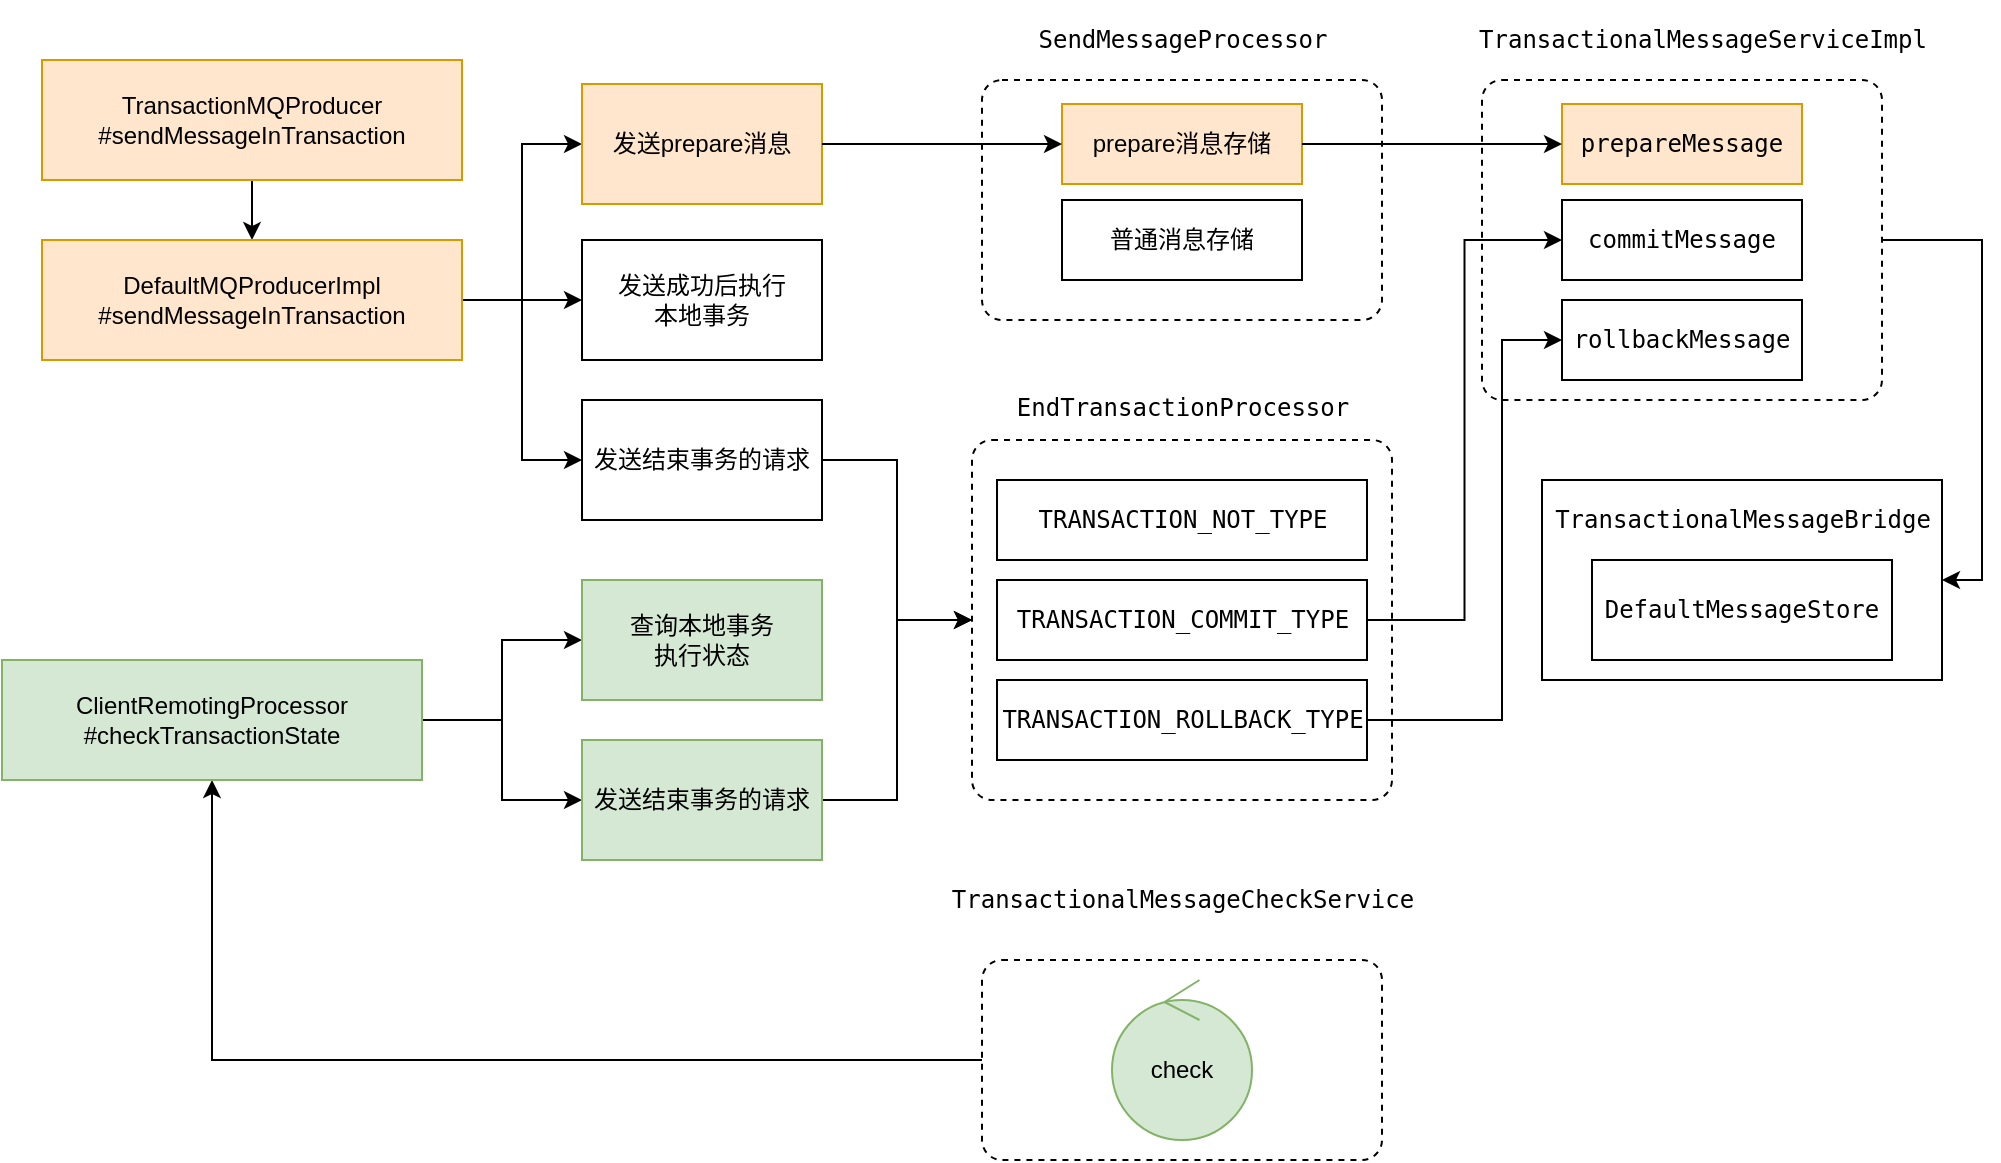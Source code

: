 <mxfile version="15.7.0" type="github">
  <diagram id="2E-LtHal8WjOzLzMyE7q" name="Page-1">
    <mxGraphModel dx="946" dy="536" grid="1" gridSize="10" guides="1" tooltips="1" connect="1" arrows="1" fold="1" page="1" pageScale="1" pageWidth="827" pageHeight="1169" math="0" shadow="0">
      <root>
        <mxCell id="0" />
        <mxCell id="1" parent="0" />
        <mxCell id="Fik6nefxO_mn1XnIjBR2-26" value="" style="rounded=0;whiteSpace=wrap;html=1;" vertex="1" parent="1">
          <mxGeometry x="860" y="310" width="200" height="100" as="geometry" />
        </mxCell>
        <mxCell id="Fik6nefxO_mn1XnIjBR2-21" value="" style="edgeStyle=orthogonalEdgeStyle;rounded=0;orthogonalLoop=1;jettySize=auto;html=1;" edge="1" parent="1" source="Fik6nefxO_mn1XnIjBR2-1" target="Fik6nefxO_mn1XnIjBR2-2">
          <mxGeometry relative="1" as="geometry" />
        </mxCell>
        <mxCell id="Fik6nefxO_mn1XnIjBR2-1" value="TransactionMQProducer&lt;br&gt;#sendMessageInTransaction" style="rounded=0;whiteSpace=wrap;html=1;fillColor=#ffe6cc;strokeColor=#d79b00;" vertex="1" parent="1">
          <mxGeometry x="110" y="100" width="210" height="60" as="geometry" />
        </mxCell>
        <mxCell id="Fik6nefxO_mn1XnIjBR2-33" style="edgeStyle=orthogonalEdgeStyle;rounded=0;orthogonalLoop=1;jettySize=auto;html=1;exitX=1;exitY=0.5;exitDx=0;exitDy=0;entryX=0;entryY=0.5;entryDx=0;entryDy=0;" edge="1" parent="1" source="Fik6nefxO_mn1XnIjBR2-2" target="Fik6nefxO_mn1XnIjBR2-3">
          <mxGeometry relative="1" as="geometry" />
        </mxCell>
        <mxCell id="Fik6nefxO_mn1XnIjBR2-34" style="edgeStyle=orthogonalEdgeStyle;rounded=0;orthogonalLoop=1;jettySize=auto;html=1;exitX=1;exitY=0.5;exitDx=0;exitDy=0;entryX=0;entryY=0.5;entryDx=0;entryDy=0;" edge="1" parent="1" source="Fik6nefxO_mn1XnIjBR2-2" target="Fik6nefxO_mn1XnIjBR2-4">
          <mxGeometry relative="1" as="geometry" />
        </mxCell>
        <mxCell id="Fik6nefxO_mn1XnIjBR2-35" style="edgeStyle=orthogonalEdgeStyle;rounded=0;orthogonalLoop=1;jettySize=auto;html=1;exitX=1;exitY=0.5;exitDx=0;exitDy=0;entryX=0;entryY=0.5;entryDx=0;entryDy=0;" edge="1" parent="1" source="Fik6nefxO_mn1XnIjBR2-2" target="Fik6nefxO_mn1XnIjBR2-5">
          <mxGeometry relative="1" as="geometry" />
        </mxCell>
        <mxCell id="Fik6nefxO_mn1XnIjBR2-2" value="DefaultMQProducerImpl&lt;br&gt;#sendMessageInTransaction" style="rounded=0;whiteSpace=wrap;html=1;fillColor=#ffe6cc;strokeColor=#d79b00;" vertex="1" parent="1">
          <mxGeometry x="110" y="190" width="210" height="60" as="geometry" />
        </mxCell>
        <mxCell id="Fik6nefxO_mn1XnIjBR2-3" value="发送prepare消息" style="rounded=0;whiteSpace=wrap;html=1;fillColor=#ffe6cc;strokeColor=#d79b00;" vertex="1" parent="1">
          <mxGeometry x="380" y="112" width="120" height="60" as="geometry" />
        </mxCell>
        <mxCell id="Fik6nefxO_mn1XnIjBR2-4" value="发送成功后执行&lt;br&gt;本地事务" style="rounded=0;whiteSpace=wrap;html=1;" vertex="1" parent="1">
          <mxGeometry x="380" y="190" width="120" height="60" as="geometry" />
        </mxCell>
        <mxCell id="Fik6nefxO_mn1XnIjBR2-39" style="edgeStyle=orthogonalEdgeStyle;rounded=0;orthogonalLoop=1;jettySize=auto;html=1;exitX=1;exitY=0.5;exitDx=0;exitDy=0;entryX=0;entryY=0.5;entryDx=0;entryDy=0;" edge="1" parent="1" source="Fik6nefxO_mn1XnIjBR2-5" target="Fik6nefxO_mn1XnIjBR2-15">
          <mxGeometry relative="1" as="geometry" />
        </mxCell>
        <mxCell id="Fik6nefxO_mn1XnIjBR2-5" value="发送结束事务的请求" style="rounded=0;whiteSpace=wrap;html=1;" vertex="1" parent="1">
          <mxGeometry x="380" y="270" width="120" height="60" as="geometry" />
        </mxCell>
        <mxCell id="Fik6nefxO_mn1XnIjBR2-6" value="" style="html=1;align=center;verticalAlign=top;rounded=1;absoluteArcSize=1;arcSize=20;dashed=1;" vertex="1" parent="1">
          <mxGeometry x="580" y="110" width="200" height="120" as="geometry" />
        </mxCell>
        <mxCell id="Fik6nefxO_mn1XnIjBR2-7" value="&lt;pre&gt;SendMessageProcessor&lt;/pre&gt;" style="text;html=1;align=center;verticalAlign=middle;resizable=0;points=[];autosize=1;strokeColor=none;fillColor=none;" vertex="1" parent="1">
          <mxGeometry x="600" y="70" width="160" height="40" as="geometry" />
        </mxCell>
        <mxCell id="Fik6nefxO_mn1XnIjBR2-8" value="prepare消息存储" style="rounded=0;whiteSpace=wrap;html=1;fillColor=#ffe6cc;strokeColor=#d79b00;" vertex="1" parent="1">
          <mxGeometry x="620" y="122" width="120" height="40" as="geometry" />
        </mxCell>
        <mxCell id="Fik6nefxO_mn1XnIjBR2-9" value="普通消息存储" style="rounded=0;whiteSpace=wrap;html=1;" vertex="1" parent="1">
          <mxGeometry x="620" y="170" width="120" height="40" as="geometry" />
        </mxCell>
        <mxCell id="Fik6nefxO_mn1XnIjBR2-10" value="&lt;pre&gt;TransactionalMessageServiceImpl&lt;/pre&gt;" style="text;html=1;align=center;verticalAlign=middle;resizable=0;points=[];autosize=1;strokeColor=none;fillColor=none;" vertex="1" parent="1">
          <mxGeometry x="820" y="70" width="240" height="40" as="geometry" />
        </mxCell>
        <mxCell id="Fik6nefxO_mn1XnIjBR2-32" style="edgeStyle=orthogonalEdgeStyle;rounded=0;orthogonalLoop=1;jettySize=auto;html=1;exitX=1;exitY=0.5;exitDx=0;exitDy=0;entryX=1;entryY=0.5;entryDx=0;entryDy=0;" edge="1" parent="1" source="Fik6nefxO_mn1XnIjBR2-11" target="Fik6nefxO_mn1XnIjBR2-26">
          <mxGeometry relative="1" as="geometry" />
        </mxCell>
        <mxCell id="Fik6nefxO_mn1XnIjBR2-11" value="" style="html=1;align=center;verticalAlign=top;rounded=1;absoluteArcSize=1;arcSize=20;dashed=1;" vertex="1" parent="1">
          <mxGeometry x="830" y="110" width="200" height="160" as="geometry" />
        </mxCell>
        <mxCell id="Fik6nefxO_mn1XnIjBR2-12" value="&lt;pre&gt;prepareMessage&lt;/pre&gt;" style="rounded=0;whiteSpace=wrap;html=1;fillColor=#ffe6cc;strokeColor=#d79b00;" vertex="1" parent="1">
          <mxGeometry x="870" y="122" width="120" height="40" as="geometry" />
        </mxCell>
        <mxCell id="Fik6nefxO_mn1XnIjBR2-13" value="&lt;pre&gt;commitMessage&lt;/pre&gt;" style="rounded=0;whiteSpace=wrap;html=1;" vertex="1" parent="1">
          <mxGeometry x="870" y="170" width="120" height="40" as="geometry" />
        </mxCell>
        <mxCell id="Fik6nefxO_mn1XnIjBR2-14" value="&lt;pre&gt;&lt;pre&gt;rollbackMessage&lt;/pre&gt;&lt;/pre&gt;" style="rounded=0;whiteSpace=wrap;html=1;" vertex="1" parent="1">
          <mxGeometry x="870" y="220" width="120" height="40" as="geometry" />
        </mxCell>
        <mxCell id="Fik6nefxO_mn1XnIjBR2-15" value="" style="html=1;align=center;verticalAlign=top;rounded=1;absoluteArcSize=1;arcSize=20;dashed=1;" vertex="1" parent="1">
          <mxGeometry x="575" y="290" width="210" height="180" as="geometry" />
        </mxCell>
        <mxCell id="Fik6nefxO_mn1XnIjBR2-16" value="&lt;pre&gt;&lt;pre&gt;EndTransactionProcessor&lt;/pre&gt;&lt;/pre&gt;" style="text;html=1;align=center;verticalAlign=middle;resizable=0;points=[];autosize=1;strokeColor=none;fillColor=none;" vertex="1" parent="1">
          <mxGeometry x="590" y="254" width="180" height="40" as="geometry" />
        </mxCell>
        <mxCell id="Fik6nefxO_mn1XnIjBR2-17" value="&lt;pre&gt;TRANSACTION_NOT_TYPE&lt;/pre&gt;" style="rounded=0;whiteSpace=wrap;html=1;" vertex="1" parent="1">
          <mxGeometry x="587.5" y="310" width="185" height="40" as="geometry" />
        </mxCell>
        <mxCell id="Fik6nefxO_mn1XnIjBR2-22" style="edgeStyle=orthogonalEdgeStyle;rounded=0;orthogonalLoop=1;jettySize=auto;html=1;exitX=1;exitY=0.5;exitDx=0;exitDy=0;entryX=0;entryY=0.5;entryDx=0;entryDy=0;" edge="1" parent="1" source="Fik6nefxO_mn1XnIjBR2-19" target="Fik6nefxO_mn1XnIjBR2-13">
          <mxGeometry relative="1" as="geometry" />
        </mxCell>
        <mxCell id="Fik6nefxO_mn1XnIjBR2-19" value="&lt;pre&gt;&lt;pre&gt;TRANSACTION_COMMIT_TYPE&lt;/pre&gt;&lt;/pre&gt;" style="rounded=0;whiteSpace=wrap;html=1;" vertex="1" parent="1">
          <mxGeometry x="587.5" y="360" width="185" height="40" as="geometry" />
        </mxCell>
        <mxCell id="Fik6nefxO_mn1XnIjBR2-23" style="edgeStyle=orthogonalEdgeStyle;rounded=0;orthogonalLoop=1;jettySize=auto;html=1;exitX=1;exitY=0.5;exitDx=0;exitDy=0;entryX=0;entryY=0.5;entryDx=0;entryDy=0;" edge="1" parent="1" source="Fik6nefxO_mn1XnIjBR2-20" target="Fik6nefxO_mn1XnIjBR2-14">
          <mxGeometry relative="1" as="geometry">
            <Array as="points">
              <mxPoint x="840" y="430" />
              <mxPoint x="840" y="240" />
            </Array>
          </mxGeometry>
        </mxCell>
        <mxCell id="Fik6nefxO_mn1XnIjBR2-20" value="&lt;pre&gt;&lt;pre&gt;&lt;pre&gt;TRANSACTION_ROLLBACK_TYPE&lt;/pre&gt;&lt;/pre&gt;&lt;/pre&gt;" style="rounded=0;whiteSpace=wrap;html=1;" vertex="1" parent="1">
          <mxGeometry x="587.5" y="410" width="185" height="40" as="geometry" />
        </mxCell>
        <mxCell id="Fik6nefxO_mn1XnIjBR2-24" value="&lt;pre&gt;DefaultMessageStore&lt;/pre&gt;" style="rounded=0;whiteSpace=wrap;html=1;" vertex="1" parent="1">
          <mxGeometry x="885" y="350" width="150" height="50" as="geometry" />
        </mxCell>
        <mxCell id="Fik6nefxO_mn1XnIjBR2-31" value="&lt;pre&gt;TransactionalMessageBridge&lt;/pre&gt;" style="text;html=1;align=center;verticalAlign=middle;resizable=0;points=[];autosize=1;strokeColor=none;fillColor=none;" vertex="1" parent="1">
          <mxGeometry x="860" y="310" width="200" height="40" as="geometry" />
        </mxCell>
        <mxCell id="Fik6nefxO_mn1XnIjBR2-36" style="edgeStyle=orthogonalEdgeStyle;rounded=0;orthogonalLoop=1;jettySize=auto;html=1;exitX=1;exitY=0.5;exitDx=0;exitDy=0;entryX=0;entryY=0.5;entryDx=0;entryDy=0;" edge="1" parent="1" source="Fik6nefxO_mn1XnIjBR2-3" target="Fik6nefxO_mn1XnIjBR2-8">
          <mxGeometry relative="1" as="geometry" />
        </mxCell>
        <mxCell id="Fik6nefxO_mn1XnIjBR2-38" style="edgeStyle=orthogonalEdgeStyle;rounded=0;orthogonalLoop=1;jettySize=auto;html=1;exitX=1;exitY=0.5;exitDx=0;exitDy=0;entryX=0;entryY=0.5;entryDx=0;entryDy=0;" edge="1" parent="1" source="Fik6nefxO_mn1XnIjBR2-8" target="Fik6nefxO_mn1XnIjBR2-12">
          <mxGeometry relative="1" as="geometry" />
        </mxCell>
        <mxCell id="Fik6nefxO_mn1XnIjBR2-49" style="edgeStyle=orthogonalEdgeStyle;rounded=0;orthogonalLoop=1;jettySize=auto;html=1;exitX=0;exitY=0.5;exitDx=0;exitDy=0;entryX=0.5;entryY=1;entryDx=0;entryDy=0;" edge="1" parent="1" source="Fik6nefxO_mn1XnIjBR2-41" target="Fik6nefxO_mn1XnIjBR2-46">
          <mxGeometry relative="1" as="geometry" />
        </mxCell>
        <mxCell id="Fik6nefxO_mn1XnIjBR2-41" value="" style="html=1;align=center;verticalAlign=top;rounded=1;absoluteArcSize=1;arcSize=20;dashed=1;" vertex="1" parent="1">
          <mxGeometry x="580" y="550" width="200" height="100" as="geometry" />
        </mxCell>
        <mxCell id="Fik6nefxO_mn1XnIjBR2-42" value="&lt;pre&gt;TransactionalMessageCheckService&lt;/pre&gt;" style="text;html=1;align=center;verticalAlign=middle;resizable=0;points=[];autosize=1;strokeColor=none;fillColor=none;" vertex="1" parent="1">
          <mxGeometry x="555" y="500" width="250" height="40" as="geometry" />
        </mxCell>
        <mxCell id="Fik6nefxO_mn1XnIjBR2-43" value="check" style="ellipse;shape=umlControl;whiteSpace=wrap;html=1;fillColor=#d5e8d4;strokeColor=#82b366;" vertex="1" parent="1">
          <mxGeometry x="645" y="560" width="70" height="80" as="geometry" />
        </mxCell>
        <mxCell id="Fik6nefxO_mn1XnIjBR2-51" style="edgeStyle=orthogonalEdgeStyle;rounded=0;orthogonalLoop=1;jettySize=auto;html=1;exitX=1;exitY=0.5;exitDx=0;exitDy=0;entryX=0;entryY=0.5;entryDx=0;entryDy=0;" edge="1" parent="1" source="Fik6nefxO_mn1XnIjBR2-46" target="Fik6nefxO_mn1XnIjBR2-47">
          <mxGeometry relative="1" as="geometry" />
        </mxCell>
        <mxCell id="Fik6nefxO_mn1XnIjBR2-52" style="edgeStyle=orthogonalEdgeStyle;rounded=0;orthogonalLoop=1;jettySize=auto;html=1;exitX=1;exitY=0.5;exitDx=0;exitDy=0;entryX=0;entryY=0.5;entryDx=0;entryDy=0;" edge="1" parent="1" source="Fik6nefxO_mn1XnIjBR2-46" target="Fik6nefxO_mn1XnIjBR2-48">
          <mxGeometry relative="1" as="geometry" />
        </mxCell>
        <mxCell id="Fik6nefxO_mn1XnIjBR2-46" value="&lt;span&gt;ClientRemotingProcessor&lt;/span&gt;&lt;br&gt;&lt;span&gt;#checkTransactionState&lt;br&gt;&lt;/span&gt;" style="rounded=0;whiteSpace=wrap;html=1;fillColor=#d5e8d4;strokeColor=#82b366;" vertex="1" parent="1">
          <mxGeometry x="90" y="400" width="210" height="60" as="geometry" />
        </mxCell>
        <mxCell id="Fik6nefxO_mn1XnIjBR2-47" value="查询本地事务&lt;br&gt;执行状态" style="rounded=0;whiteSpace=wrap;html=1;fillColor=#d5e8d4;strokeColor=#82b366;" vertex="1" parent="1">
          <mxGeometry x="380" y="360" width="120" height="60" as="geometry" />
        </mxCell>
        <mxCell id="Fik6nefxO_mn1XnIjBR2-53" style="edgeStyle=orthogonalEdgeStyle;rounded=0;orthogonalLoop=1;jettySize=auto;html=1;exitX=1;exitY=0.5;exitDx=0;exitDy=0;entryX=0;entryY=0.5;entryDx=0;entryDy=0;" edge="1" parent="1" source="Fik6nefxO_mn1XnIjBR2-48" target="Fik6nefxO_mn1XnIjBR2-15">
          <mxGeometry relative="1" as="geometry" />
        </mxCell>
        <mxCell id="Fik6nefxO_mn1XnIjBR2-48" value="发送结束事务的请求" style="rounded=0;whiteSpace=wrap;html=1;fillColor=#d5e8d4;strokeColor=#82b366;" vertex="1" parent="1">
          <mxGeometry x="380" y="440" width="120" height="60" as="geometry" />
        </mxCell>
      </root>
    </mxGraphModel>
  </diagram>
</mxfile>
